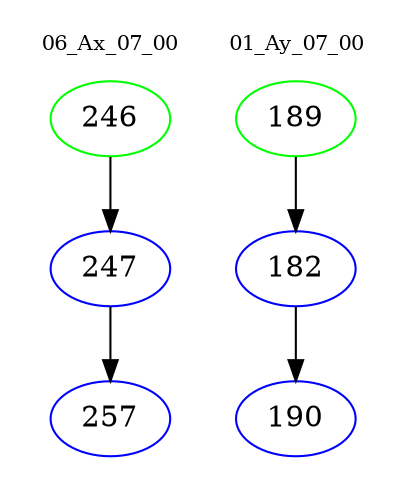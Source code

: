 digraph{
subgraph cluster_0 {
color = white
label = "06_Ax_07_00";
fontsize=10;
T0_246 [label="246", color="green"]
T0_246 -> T0_247 [color="black"]
T0_247 [label="247", color="blue"]
T0_247 -> T0_257 [color="black"]
T0_257 [label="257", color="blue"]
}
subgraph cluster_1 {
color = white
label = "01_Ay_07_00";
fontsize=10;
T1_189 [label="189", color="green"]
T1_189 -> T1_182 [color="black"]
T1_182 [label="182", color="blue"]
T1_182 -> T1_190 [color="black"]
T1_190 [label="190", color="blue"]
}
}
